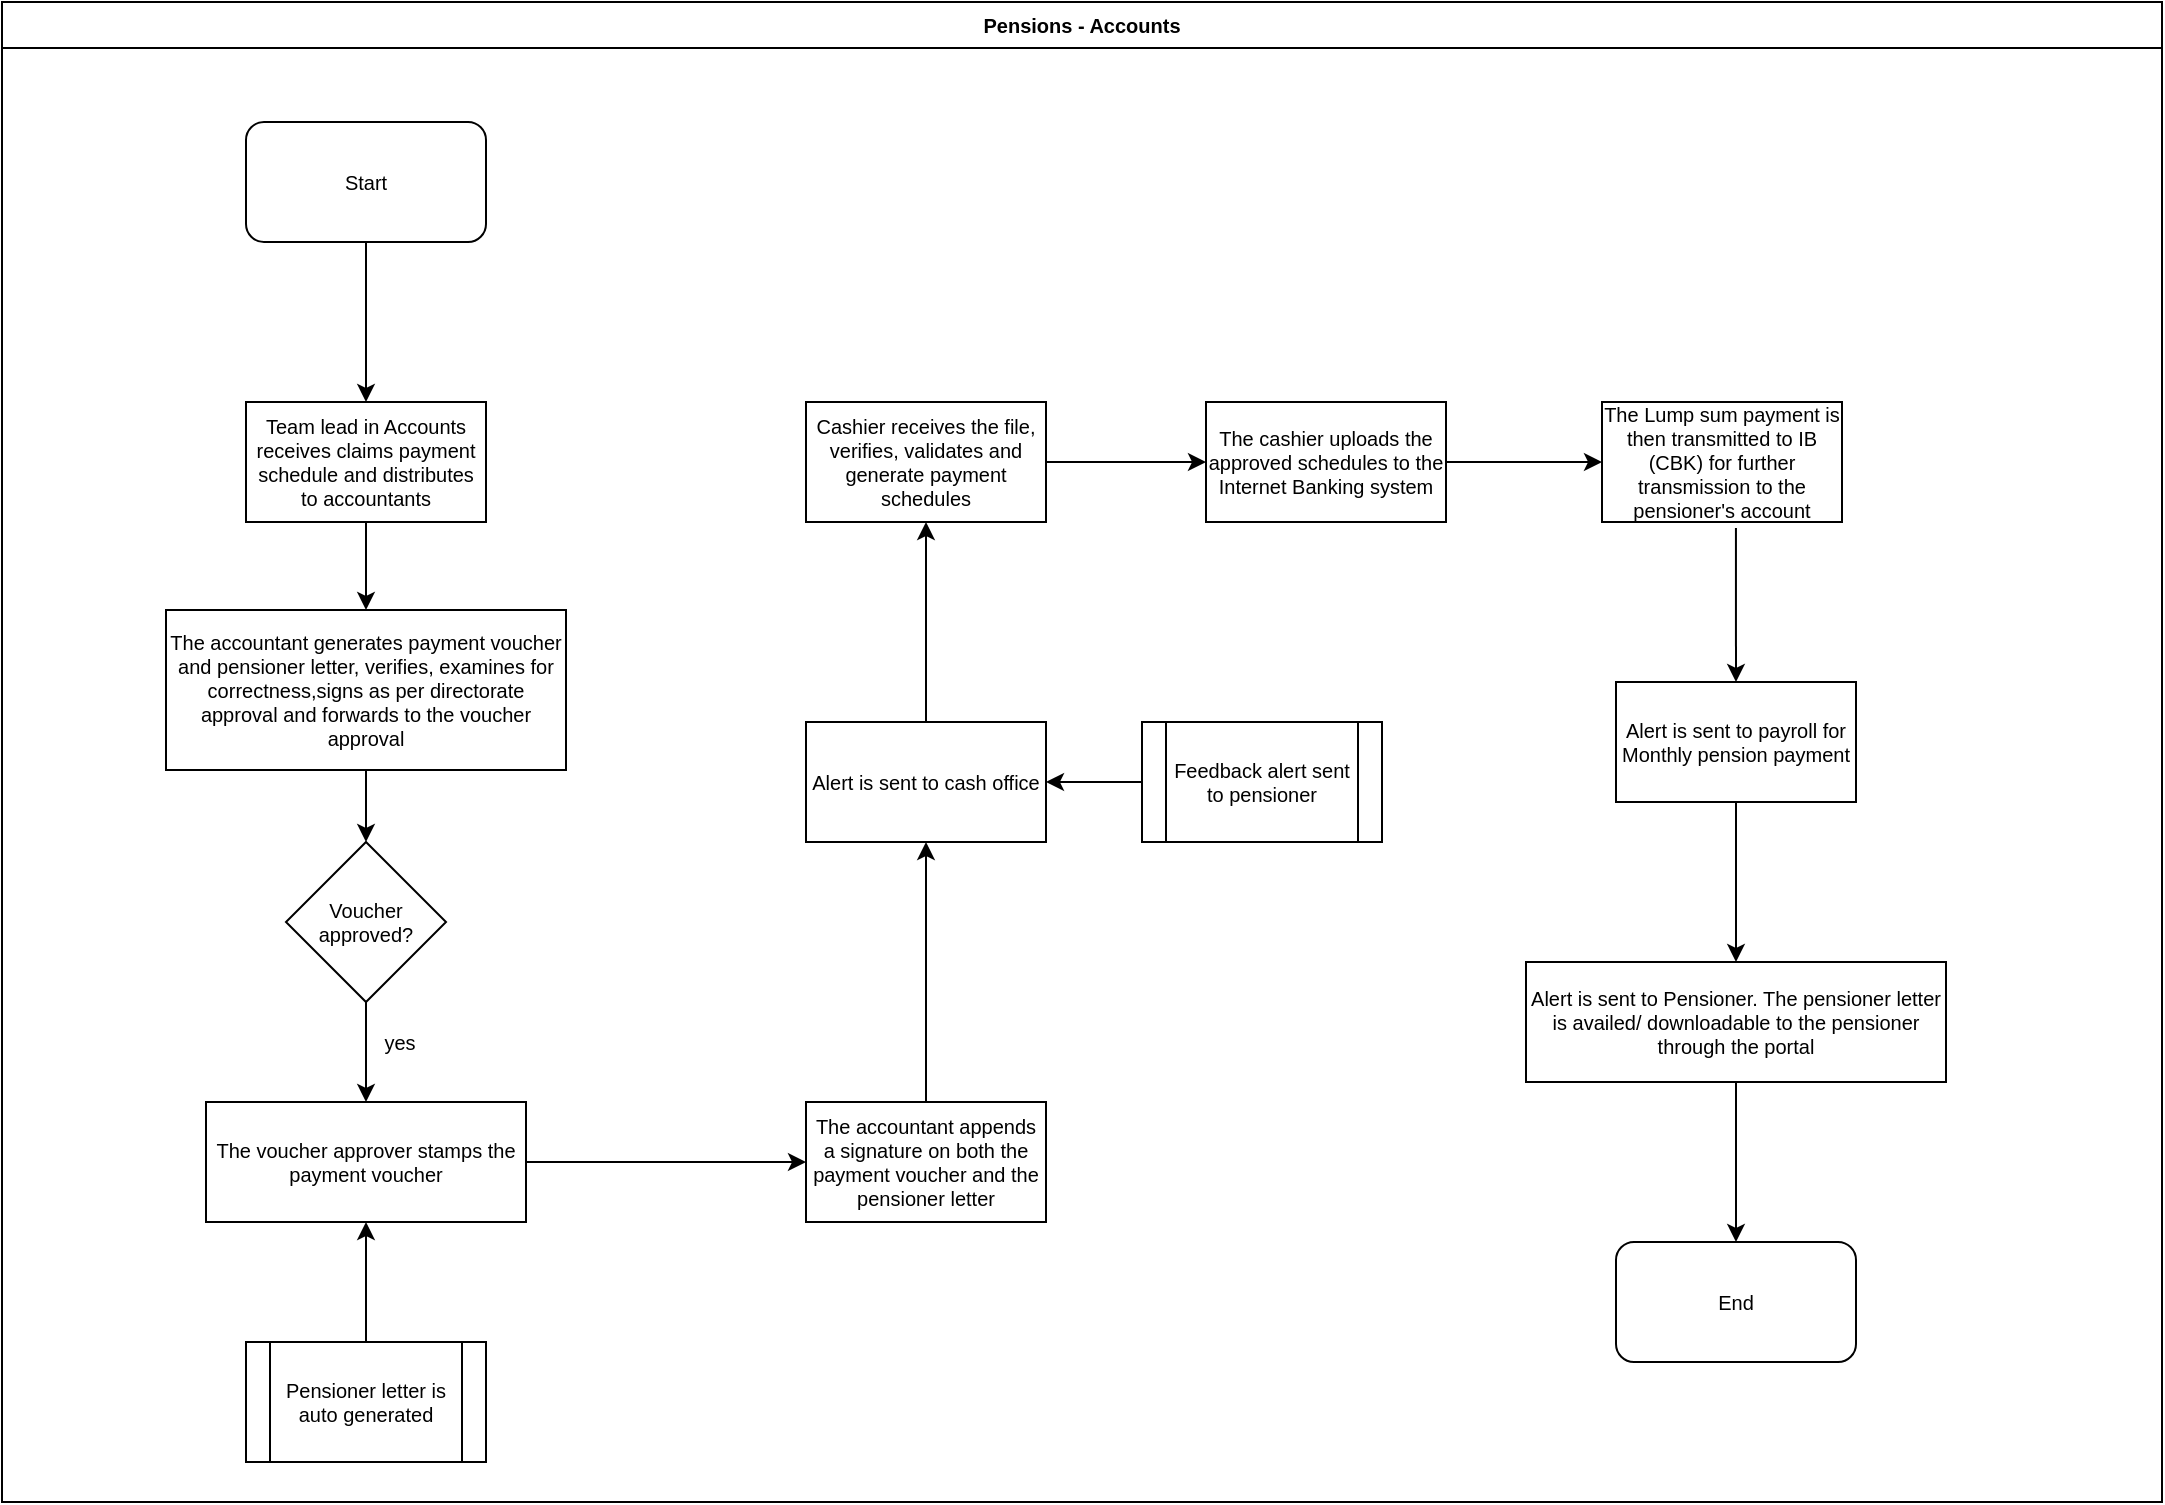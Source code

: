 <mxfile version="13.6.9" type="github">
  <diagram id="Wl9vZgtoPUWpxZ4xcX9L" name="Page-1">
    <mxGraphModel dx="910" dy="487" grid="1" gridSize="10" guides="1" tooltips="1" connect="1" arrows="1" fold="1" page="1" pageScale="1" pageWidth="1169" pageHeight="827" math="0" shadow="0">
      <root>
        <mxCell id="0" />
        <mxCell id="1" parent="0" />
        <mxCell id="5EhDUY8TPxBdRdRshf9v-1" value="Pensions - Accounts" style="swimlane;fontSize=10;" parent="1" vertex="1">
          <mxGeometry x="40" y="30" width="1080" height="750" as="geometry" />
        </mxCell>
        <mxCell id="5EhDUY8TPxBdRdRshf9v-2" value="Start" style="rounded=1;whiteSpace=wrap;html=1;fontSize=10;" parent="5EhDUY8TPxBdRdRshf9v-1" vertex="1">
          <mxGeometry x="122" y="60" width="120" height="60" as="geometry" />
        </mxCell>
        <mxCell id="5EhDUY8TPxBdRdRshf9v-3" value="Team lead in Accounts receives claims payment schedule and distributes to accountants" style="rounded=0;whiteSpace=wrap;html=1;fontSize=10;" parent="5EhDUY8TPxBdRdRshf9v-1" vertex="1">
          <mxGeometry x="122" y="200" width="120" height="60" as="geometry" />
        </mxCell>
        <mxCell id="5EhDUY8TPxBdRdRshf9v-5" value="" style="edgeStyle=orthogonalEdgeStyle;rounded=0;orthogonalLoop=1;jettySize=auto;html=1;fontSize=10;entryX=0.5;entryY=0;entryDx=0;entryDy=0;" parent="5EhDUY8TPxBdRdRshf9v-1" source="5EhDUY8TPxBdRdRshf9v-2" target="5EhDUY8TPxBdRdRshf9v-3" edge="1">
          <mxGeometry relative="1" as="geometry">
            <mxPoint x="182" y="200" as="targetPoint" />
          </mxGeometry>
        </mxCell>
        <mxCell id="5EhDUY8TPxBdRdRshf9v-24" value="The Lump sum payment is then transmitted to IB (CBK) for further transmission to the pensioner&#39;s account" style="whiteSpace=wrap;html=1;rounded=0;fontSize=10;" parent="5EhDUY8TPxBdRdRshf9v-1" vertex="1">
          <mxGeometry x="800" y="200" width="120" height="60" as="geometry" />
        </mxCell>
        <mxCell id="5EhDUY8TPxBdRdRshf9v-31" value="" style="edgeStyle=orthogonalEdgeStyle;rounded=0;orthogonalLoop=1;jettySize=auto;html=1;fontSize=10;entryX=0.5;entryY=0;entryDx=0;entryDy=0;exitX=0.558;exitY=1.05;exitDx=0;exitDy=0;exitPerimeter=0;" parent="5EhDUY8TPxBdRdRshf9v-1" source="5EhDUY8TPxBdRdRshf9v-24" target="5EhDUY8TPxBdRdRshf9v-32" edge="1">
          <mxGeometry relative="1" as="geometry">
            <mxPoint x="960" y="330" as="targetPoint" />
          </mxGeometry>
        </mxCell>
        <mxCell id="5EhDUY8TPxBdRdRshf9v-32" value="Alert is sent to payroll for Monthly pension payment" style="rounded=0;whiteSpace=wrap;html=1;fontSize=10;" parent="5EhDUY8TPxBdRdRshf9v-1" vertex="1">
          <mxGeometry x="807" y="340" width="120" height="60" as="geometry" />
        </mxCell>
        <mxCell id="5EhDUY8TPxBdRdRshf9v-17" value="Feedback alert sent to pensioner" style="shape=process;whiteSpace=wrap;html=1;backgroundOutline=1;rounded=0;fontSize=10;" parent="5EhDUY8TPxBdRdRshf9v-1" vertex="1">
          <mxGeometry x="570" y="360" width="120" height="60" as="geometry" />
        </mxCell>
        <mxCell id="5EhDUY8TPxBdRdRshf9v-37" value="End" style="rounded=1;whiteSpace=wrap;html=1;fontSize=10;" parent="5EhDUY8TPxBdRdRshf9v-1" vertex="1">
          <mxGeometry x="807" y="620" width="120" height="60" as="geometry" />
        </mxCell>
        <mxCell id="5EhDUY8TPxBdRdRshf9v-6" value="The accountant generates payment voucher and pensioner letter, verifies, examines for correctness,signs as per directorate approval and forwards to the voucher approval" style="whiteSpace=wrap;html=1;rounded=0;fontSize=10;" parent="5EhDUY8TPxBdRdRshf9v-1" vertex="1">
          <mxGeometry x="82" y="304" width="200" height="80" as="geometry" />
        </mxCell>
        <mxCell id="5EhDUY8TPxBdRdRshf9v-7" value="" style="edgeStyle=orthogonalEdgeStyle;rounded=0;orthogonalLoop=1;jettySize=auto;html=1;fontSize=10;" parent="5EhDUY8TPxBdRdRshf9v-1" source="5EhDUY8TPxBdRdRshf9v-3" target="5EhDUY8TPxBdRdRshf9v-6" edge="1">
          <mxGeometry relative="1" as="geometry" />
        </mxCell>
        <mxCell id="gFemLCbE3nV1R4gHLI0c-1" value="Voucher approved?" style="rhombus;whiteSpace=wrap;html=1;fontSize=10;" vertex="1" parent="5EhDUY8TPxBdRdRshf9v-1">
          <mxGeometry x="142" y="420" width="80" height="80" as="geometry" />
        </mxCell>
        <mxCell id="5EhDUY8TPxBdRdRshf9v-9" value="" style="edgeStyle=orthogonalEdgeStyle;rounded=0;orthogonalLoop=1;jettySize=auto;html=1;fontSize=10;" parent="5EhDUY8TPxBdRdRshf9v-1" source="5EhDUY8TPxBdRdRshf9v-6" target="gFemLCbE3nV1R4gHLI0c-1" edge="1">
          <mxGeometry relative="1" as="geometry">
            <mxPoint x="182" y="450" as="targetPoint" />
          </mxGeometry>
        </mxCell>
        <mxCell id="gFemLCbE3nV1R4gHLI0c-6" value="The voucher approver stamps the payment voucher" style="rounded=0;whiteSpace=wrap;html=1;fontSize=10;" vertex="1" parent="5EhDUY8TPxBdRdRshf9v-1">
          <mxGeometry x="102" y="550" width="160" height="60" as="geometry" />
        </mxCell>
        <mxCell id="gFemLCbE3nV1R4gHLI0c-8" value="" style="edgeStyle=orthogonalEdgeStyle;rounded=0;orthogonalLoop=1;jettySize=auto;html=1;fontSize=10;entryX=0.5;entryY=0;entryDx=0;entryDy=0;" edge="1" parent="5EhDUY8TPxBdRdRshf9v-1" source="gFemLCbE3nV1R4gHLI0c-1" target="gFemLCbE3nV1R4gHLI0c-6">
          <mxGeometry relative="1" as="geometry">
            <mxPoint x="182" y="580" as="targetPoint" />
          </mxGeometry>
        </mxCell>
        <mxCell id="5EhDUY8TPxBdRdRshf9v-12" value="Pensioner letter is auto generated " style="shape=process;whiteSpace=wrap;html=1;backgroundOutline=1;rounded=0;fontSize=10;" parent="5EhDUY8TPxBdRdRshf9v-1" vertex="1">
          <mxGeometry x="122" y="670" width="120" height="60" as="geometry" />
        </mxCell>
        <mxCell id="gFemLCbE3nV1R4gHLI0c-10" value="" style="edgeStyle=orthogonalEdgeStyle;rounded=0;orthogonalLoop=1;jettySize=auto;html=1;fontSize=10;entryX=0.5;entryY=1;entryDx=0;entryDy=0;" edge="1" parent="5EhDUY8TPxBdRdRshf9v-1" source="5EhDUY8TPxBdRdRshf9v-12" target="gFemLCbE3nV1R4gHLI0c-6">
          <mxGeometry relative="1" as="geometry">
            <mxPoint x="182" y="610" as="targetPoint" />
          </mxGeometry>
        </mxCell>
        <mxCell id="gFemLCbE3nV1R4gHLI0c-13" value="yes" style="text;html=1;strokeColor=none;fillColor=none;align=center;verticalAlign=middle;whiteSpace=wrap;rounded=0;fontSize=10;" vertex="1" parent="5EhDUY8TPxBdRdRshf9v-1">
          <mxGeometry x="179" y="510" width="40" height="20" as="geometry" />
        </mxCell>
        <mxCell id="5EhDUY8TPxBdRdRshf9v-16" value="" style="edgeStyle=orthogonalEdgeStyle;rounded=0;orthogonalLoop=1;jettySize=auto;html=1;fontSize=10;" parent="1" source="5EhDUY8TPxBdRdRshf9v-10" target="5EhDUY8TPxBdRdRshf9v-15" edge="1">
          <mxGeometry relative="1" as="geometry" />
        </mxCell>
        <mxCell id="5EhDUY8TPxBdRdRshf9v-10" value="The accountant appends a signature on both the payment voucher and the pensioner letter" style="whiteSpace=wrap;html=1;rounded=0;fontSize=10;" parent="1" vertex="1">
          <mxGeometry x="442" y="580" width="120" height="60" as="geometry" />
        </mxCell>
        <mxCell id="5EhDUY8TPxBdRdRshf9v-21" value="" style="edgeStyle=orthogonalEdgeStyle;rounded=0;orthogonalLoop=1;jettySize=auto;html=1;fontSize=10;" parent="1" source="5EhDUY8TPxBdRdRshf9v-15" target="5EhDUY8TPxBdRdRshf9v-20" edge="1">
          <mxGeometry relative="1" as="geometry" />
        </mxCell>
        <mxCell id="5EhDUY8TPxBdRdRshf9v-15" value="Alert is sent to cash office" style="whiteSpace=wrap;html=1;rounded=0;fontSize=10;" parent="1" vertex="1">
          <mxGeometry x="442" y="390" width="120" height="60" as="geometry" />
        </mxCell>
        <mxCell id="5EhDUY8TPxBdRdRshf9v-19" value="" style="edgeStyle=orthogonalEdgeStyle;rounded=0;orthogonalLoop=1;jettySize=auto;html=1;fontSize=10;" parent="1" source="5EhDUY8TPxBdRdRshf9v-17" target="5EhDUY8TPxBdRdRshf9v-15" edge="1">
          <mxGeometry relative="1" as="geometry" />
        </mxCell>
        <mxCell id="5EhDUY8TPxBdRdRshf9v-25" value="" style="edgeStyle=orthogonalEdgeStyle;rounded=0;orthogonalLoop=1;jettySize=auto;html=1;fontSize=10;exitX=1;exitY=0.5;exitDx=0;exitDy=0;" parent="1" source="5EhDUY8TPxBdRdRshf9v-22" target="5EhDUY8TPxBdRdRshf9v-24" edge="1">
          <mxGeometry relative="1" as="geometry" />
        </mxCell>
        <mxCell id="5EhDUY8TPxBdRdRshf9v-23" value="" style="edgeStyle=orthogonalEdgeStyle;rounded=0;orthogonalLoop=1;jettySize=auto;html=1;fontSize=10;" parent="1" source="5EhDUY8TPxBdRdRshf9v-20" target="5EhDUY8TPxBdRdRshf9v-22" edge="1">
          <mxGeometry relative="1" as="geometry" />
        </mxCell>
        <mxCell id="5EhDUY8TPxBdRdRshf9v-20" value="Cashier receives the file, verifies, validates and generate payment schedules" style="whiteSpace=wrap;html=1;rounded=0;fontSize=10;" parent="1" vertex="1">
          <mxGeometry x="442" y="230" width="120" height="60" as="geometry" />
        </mxCell>
        <mxCell id="5EhDUY8TPxBdRdRshf9v-22" value="The cashier uploads the approved schedules to the Internet Banking system" style="whiteSpace=wrap;html=1;rounded=0;fontSize=10;" parent="1" vertex="1">
          <mxGeometry x="642" y="230" width="120" height="60" as="geometry" />
        </mxCell>
        <mxCell id="5EhDUY8TPxBdRdRshf9v-36" value="" style="edgeStyle=orthogonalEdgeStyle;rounded=0;orthogonalLoop=1;jettySize=auto;html=1;fontSize=10;" parent="1" source="5EhDUY8TPxBdRdRshf9v-33" edge="1">
          <mxGeometry relative="1" as="geometry">
            <mxPoint x="907" y="650" as="targetPoint" />
          </mxGeometry>
        </mxCell>
        <mxCell id="5EhDUY8TPxBdRdRshf9v-33" value="Alert is sent to Pensioner. The pensioner letter is availed/ downloadable to the pensioner through the portal" style="whiteSpace=wrap;html=1;rounded=0;fontSize=10;" parent="1" vertex="1">
          <mxGeometry x="802" y="510" width="210" height="60" as="geometry" />
        </mxCell>
        <mxCell id="5EhDUY8TPxBdRdRshf9v-34" value="" style="edgeStyle=orthogonalEdgeStyle;rounded=0;orthogonalLoop=1;jettySize=auto;html=1;fontSize=10;" parent="1" source="5EhDUY8TPxBdRdRshf9v-32" target="5EhDUY8TPxBdRdRshf9v-33" edge="1">
          <mxGeometry relative="1" as="geometry" />
        </mxCell>
        <mxCell id="gFemLCbE3nV1R4gHLI0c-12" value="" style="edgeStyle=orthogonalEdgeStyle;rounded=0;orthogonalLoop=1;jettySize=auto;html=1;fontSize=10;entryX=0;entryY=0.5;entryDx=0;entryDy=0;" edge="1" parent="1" source="gFemLCbE3nV1R4gHLI0c-6" target="5EhDUY8TPxBdRdRshf9v-10">
          <mxGeometry relative="1" as="geometry">
            <mxPoint x="402" y="610" as="targetPoint" />
          </mxGeometry>
        </mxCell>
      </root>
    </mxGraphModel>
  </diagram>
</mxfile>
